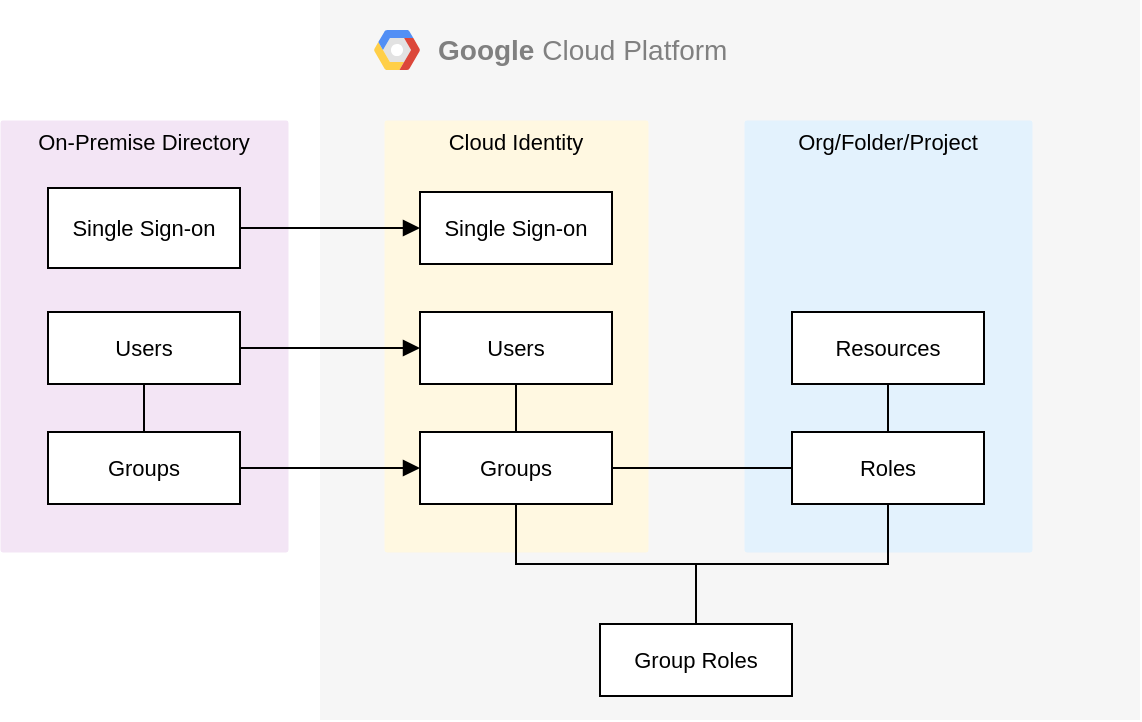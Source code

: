 <mxfile version="13.0.1" type="device"><diagram id="H4o4Mswr6g31dRt_K5iM" name="Groups and Roles"><mxGraphModel dx="1038" dy="616" grid="1" gridSize="10" guides="1" tooltips="1" connect="1" arrows="1" fold="1" page="1" pageScale="1" pageWidth="1169" pageHeight="827" math="0" shadow="0"><root><mxCell id="0"/><mxCell id="1" parent="0"/><mxCell id="C6K5bVk66oiud_EdakqC-22" value="" style="whiteSpace=wrap;html=1;verticalAlign=top;fillColor=#F6F6F6;strokeColor=none;fontColor=#333333;" vertex="1" parent="1"><mxGeometry x="420" y="130" width="410" height="360" as="geometry"/></mxCell><mxCell id="C6K5bVk66oiud_EdakqC-23" value="" style="group" vertex="1" connectable="0" parent="1"><mxGeometry x="467" y="140" width="180" height="35" as="geometry"/></mxCell><mxCell id="C6K5bVk66oiud_EdakqC-24" value="" style="group" vertex="1" connectable="0" parent="C6K5bVk66oiud_EdakqC-23"><mxGeometry width="180" height="35" as="geometry"/></mxCell><mxCell id="C6K5bVk66oiud_EdakqC-25" value="" style="shape=mxgraph.gcp2.google_cloud_platform;fillColor=#F6F6F6;strokeColor=none;shadow=0;gradientColor=none;" vertex="1" parent="C6K5bVk66oiud_EdakqC-24"><mxGeometry x="-20" y="5" width="23" height="20" as="geometry"><mxPoint x="20" y="10" as="offset"/></mxGeometry></mxCell><mxCell id="C6K5bVk66oiud_EdakqC-26" value="&lt;font color=&quot;#808080&quot;&gt;&lt;b style=&quot;font-family: &amp;#34;helvetica&amp;#34; ; font-size: 14px ; font-style: normal ; letter-spacing: normal ; text-align: left ; text-indent: 0px ; text-transform: none ; word-spacing: 0px&quot;&gt;Google&amp;nbsp;&lt;/b&gt;&lt;span style=&quot;font-family: &amp;#34;helvetica&amp;#34; ; font-size: 14px ; font-style: normal ; font-weight: 400 ; letter-spacing: normal ; text-align: left ; text-indent: 0px ; text-transform: none ; word-spacing: 0px ; float: none ; display: inline&quot;&gt;Cloud Platform&lt;/span&gt;&lt;/font&gt;" style="text;whiteSpace=wrap;html=1;" vertex="1" parent="C6K5bVk66oiud_EdakqC-24"><mxGeometry x="10" width="170" height="30" as="geometry"/></mxCell><UserObject label="Org/Folder/Project" lucidchartObjectId="2TCtU1m1Hy5m" id="C6K5bVk66oiud_EdakqC-1"><mxCell style="html=1;whiteSpace=wrap;fontSize=11;spacing=0;verticalAlign=top;strokeColor=none;rounded=1;absoluteArcSize=1;arcSize=2.4;fillColor=#E3F2FD;strokeWidth=0;" vertex="1" parent="1"><mxGeometry x="632" y="190" width="144" height="216" as="geometry"/></mxCell></UserObject><UserObject label="Cloud Identity" lucidchartObjectId="RTCtfzYNhrPh" id="C6K5bVk66oiud_EdakqC-2"><mxCell style="html=1;whiteSpace=wrap;fontSize=11;spacing=0;verticalAlign=top;strokeColor=none;rounded=1;absoluteArcSize=1;arcSize=2.4;fillColor=#FFF8E1;strokeWidth=0;" vertex="1" parent="1"><mxGeometry x="452" y="190" width="132" height="216" as="geometry"/></mxCell></UserObject><UserObject label="On-Premise Directory" lucidchartObjectId="PTCt8VRSBR17" id="C6K5bVk66oiud_EdakqC-3"><mxCell style="html=1;whiteSpace=wrap;fontSize=11;spacing=0;verticalAlign=top;strokeColor=none;rounded=1;absoluteArcSize=1;arcSize=2.4;fillColor=#F3E5F5;strokeWidth=0;" vertex="1" parent="1"><mxGeometry x="260" y="190" width="144" height="216" as="geometry"/></mxCell></UserObject><UserObject label="Users" lucidchartObjectId="kNCtk8bT8uM4" id="C6K5bVk66oiud_EdakqC-4"><mxCell style="html=1;whiteSpace=wrap;;fontSize=11;fontColor=#000000;spacing=7;strokeOpacity=100;" vertex="1" parent="1"><mxGeometry x="284" y="286" width="96" height="36" as="geometry"/></mxCell></UserObject><UserObject label="Groups" lucidchartObjectId="HNCtgj~MMia8" id="C6K5bVk66oiud_EdakqC-5"><mxCell style="html=1;whiteSpace=wrap;;fontSize=11;fontColor=#000000;spacing=7;strokeOpacity=100;" vertex="1" parent="1"><mxGeometry x="284" y="346" width="96" height="36" as="geometry"/></mxCell></UserObject><UserObject label="Users" lucidchartObjectId="RNCtb4mLv9BP" id="C6K5bVk66oiud_EdakqC-6"><mxCell style="html=1;whiteSpace=wrap;;fontSize=11;fontColor=#000000;spacing=7;strokeOpacity=100;" vertex="1" parent="1"><mxGeometry x="470" y="286" width="96" height="36" as="geometry"/></mxCell></UserObject><UserObject label="Groups" lucidchartObjectId="RNCtrKbv.EMd" id="C6K5bVk66oiud_EdakqC-7"><mxCell style="html=1;whiteSpace=wrap;;fontSize=11;fontColor=#000000;spacing=7;strokeOpacity=100;" vertex="1" parent="1"><mxGeometry x="470" y="346" width="96" height="36" as="geometry"/></mxCell></UserObject><UserObject label="" lucidchartObjectId="XNCtXHlmcOFh" id="C6K5bVk66oiud_EdakqC-8"><mxCell style="html=1;jettySize=18;fontSize=11;strokeOpacity=100;rounded=1;arcSize=0;edgeStyle=orthogonalEdgeStyle;startArrow=none;;endArrow=block;endFill=1;;exitX=1.006;exitY=0.5;exitPerimeter=1;entryX=-0.006;entryY=0.5;entryPerimeter=1;" edge="1" parent="1" source="C6K5bVk66oiud_EdakqC-4" target="C6K5bVk66oiud_EdakqC-6"><mxGeometry width="100" height="100" relative="1" as="geometry"><Array as="points"/></mxGeometry></mxCell></UserObject><UserObject label="" lucidchartObjectId="ZNCt~JKBvN9x" id="C6K5bVk66oiud_EdakqC-9"><mxCell style="html=1;jettySize=18;fontSize=11;strokeOpacity=100;rounded=1;arcSize=0;edgeStyle=orthogonalEdgeStyle;startArrow=none;;endArrow=block;endFill=1;;exitX=1.006;exitY=0.5;exitPerimeter=1;entryX=-0.006;entryY=0.5;entryPerimeter=1;" edge="1" parent="1" source="C6K5bVk66oiud_EdakqC-5" target="C6K5bVk66oiud_EdakqC-7"><mxGeometry width="100" height="100" relative="1" as="geometry"><Array as="points"/></mxGeometry></mxCell></UserObject><UserObject label="" lucidchartObjectId="3NCtvQ6cGVx7" id="C6K5bVk66oiud_EdakqC-10"><mxCell style="html=1;jettySize=18;fontSize=11;strokeOpacity=100;rounded=1;arcSize=0;edgeStyle=orthogonalEdgeStyle;startArrow=none;;endArrow=none;;exitX=0.5;exitY=1.017;exitPerimeter=1;entryX=0.5;entryY=-0.017;entryPerimeter=1;" edge="1" parent="1" source="C6K5bVk66oiud_EdakqC-4" target="C6K5bVk66oiud_EdakqC-5"><mxGeometry width="100" height="100" relative="1" as="geometry"><Array as="points"/></mxGeometry></mxCell></UserObject><UserObject label="" lucidchartObjectId="5NCtFRBrtc1B" id="C6K5bVk66oiud_EdakqC-11"><mxCell style="html=1;jettySize=18;fontSize=11;strokeOpacity=100;rounded=1;arcSize=0;edgeStyle=orthogonalEdgeStyle;startArrow=none;;endArrow=none;;exitX=0.5;exitY=1.017;exitPerimeter=1;entryX=0.5;entryY=-0.017;entryPerimeter=1;" edge="1" parent="1" source="C6K5bVk66oiud_EdakqC-6" target="C6K5bVk66oiud_EdakqC-7"><mxGeometry width="100" height="100" relative="1" as="geometry"><Array as="points"/></mxGeometry></mxCell></UserObject><UserObject label="Single Sign-on" lucidchartObjectId=".NCtU23pP9qm" id="C6K5bVk66oiud_EdakqC-12"><mxCell style="html=1;whiteSpace=wrap;;fontSize=11;fontColor=#000000;spacing=7;strokeOpacity=100;" vertex="1" parent="1"><mxGeometry x="284" y="224" width="96" height="40" as="geometry"/></mxCell></UserObject><UserObject label="Single Sign-on" lucidchartObjectId="yOCtSk4y7fzt" id="C6K5bVk66oiud_EdakqC-13"><mxCell style="html=1;whiteSpace=wrap;;fontSize=11;fontColor=#000000;spacing=7;strokeOpacity=100;" vertex="1" parent="1"><mxGeometry x="470" y="226" width="96" height="36" as="geometry"/></mxCell></UserObject><UserObject label="" lucidchartObjectId="KOCt~k~IVhSA" id="C6K5bVk66oiud_EdakqC-14"><mxCell style="html=1;jettySize=18;fontSize=11;strokeOpacity=100;rounded=1;arcSize=0;edgeStyle=orthogonalEdgeStyle;startArrow=none;;endArrow=block;endFill=1;;exitX=1.006;exitY=0.5;exitPerimeter=1;entryX=-0.006;entryY=0.5;entryPerimeter=1;" edge="1" parent="1" source="C6K5bVk66oiud_EdakqC-12" target="C6K5bVk66oiud_EdakqC-13"><mxGeometry width="100" height="100" relative="1" as="geometry"><Array as="points"/></mxGeometry></mxCell></UserObject><UserObject label="Roles" lucidchartObjectId="UOCt50kmzX0w" id="C6K5bVk66oiud_EdakqC-15"><mxCell style="html=1;whiteSpace=wrap;;fontSize=11;fontColor=#000000;spacing=7;strokeOpacity=100;" vertex="1" parent="1"><mxGeometry x="656" y="346" width="96" height="36" as="geometry"/></mxCell></UserObject><UserObject label="" lucidchartObjectId="tRCtoqkw5yO_" id="C6K5bVk66oiud_EdakqC-16"><mxCell style="html=1;jettySize=18;fontSize=11;strokeOpacity=100;rounded=1;arcSize=0;edgeStyle=orthogonalEdgeStyle;startArrow=none;;endArrow=none;;exitX=1.006;exitY=0.5;exitPerimeter=1;entryX=-0.006;entryY=0.5;entryPerimeter=1;" edge="1" parent="1" source="C6K5bVk66oiud_EdakqC-7" target="C6K5bVk66oiud_EdakqC-15"><mxGeometry width="100" height="100" relative="1" as="geometry"><Array as="points"/></mxGeometry></mxCell></UserObject><UserObject label="Resources" lucidchartObjectId="xRCtr7SCUt.G" id="C6K5bVk66oiud_EdakqC-17"><mxCell style="html=1;whiteSpace=wrap;;fontSize=11;fontColor=#000000;spacing=7;strokeOpacity=100;" vertex="1" parent="1"><mxGeometry x="656" y="286" width="96" height="36" as="geometry"/></mxCell></UserObject><UserObject label="" lucidchartObjectId="qSCtxdd3v~rI" id="C6K5bVk66oiud_EdakqC-18"><mxCell style="html=1;jettySize=18;fontSize=11;strokeOpacity=100;rounded=1;arcSize=0;edgeStyle=orthogonalEdgeStyle;startArrow=none;;endArrow=none;;exitX=0.5;exitY=-0.017;exitPerimeter=1;entryX=0.5;entryY=1.017;entryPerimeter=1;" edge="1" parent="1" source="C6K5bVk66oiud_EdakqC-15" target="C6K5bVk66oiud_EdakqC-17"><mxGeometry width="100" height="100" relative="1" as="geometry"><Array as="points"/></mxGeometry></mxCell></UserObject><UserObject label="Group Roles" lucidchartObjectId="3kDtO5mR2M4F" id="C6K5bVk66oiud_EdakqC-19"><mxCell style="html=1;whiteSpace=wrap;;fontSize=11;fontColor=#000000;spacing=7;strokeOpacity=100;" vertex="1" parent="1"><mxGeometry x="560" y="442" width="96" height="36" as="geometry"/></mxCell></UserObject><UserObject label="" lucidchartObjectId="LlDtmCTnJ8Ij" id="C6K5bVk66oiud_EdakqC-20"><mxCell style="html=1;jettySize=18;fontSize=11;strokeOpacity=100;rounded=1;arcSize=0;edgeStyle=orthogonalEdgeStyle;startArrow=none;;endArrow=none;;exitX=0.5;exitY=1.017;exitPerimeter=1;entryX=0.5;entryY=-0.017;entryPerimeter=1;" edge="1" parent="1" source="C6K5bVk66oiud_EdakqC-7" target="C6K5bVk66oiud_EdakqC-19"><mxGeometry width="100" height="100" relative="1" as="geometry"><Array as="points"/></mxGeometry></mxCell></UserObject><UserObject label="" lucidchartObjectId="WlDt1fkVmifW" id="C6K5bVk66oiud_EdakqC-21"><mxCell style="html=1;jettySize=18;fontSize=11;strokeOpacity=100;rounded=1;arcSize=0;edgeStyle=orthogonalEdgeStyle;startArrow=none;;endArrow=none;;exitX=0.5;exitY=1.017;exitPerimeter=1;entryX=0.5;entryY=-0.017;entryPerimeter=1;" edge="1" parent="1" source="C6K5bVk66oiud_EdakqC-15" target="C6K5bVk66oiud_EdakqC-19"><mxGeometry width="100" height="100" relative="1" as="geometry"><Array as="points"/></mxGeometry></mxCell></UserObject></root></mxGraphModel></diagram></mxfile>